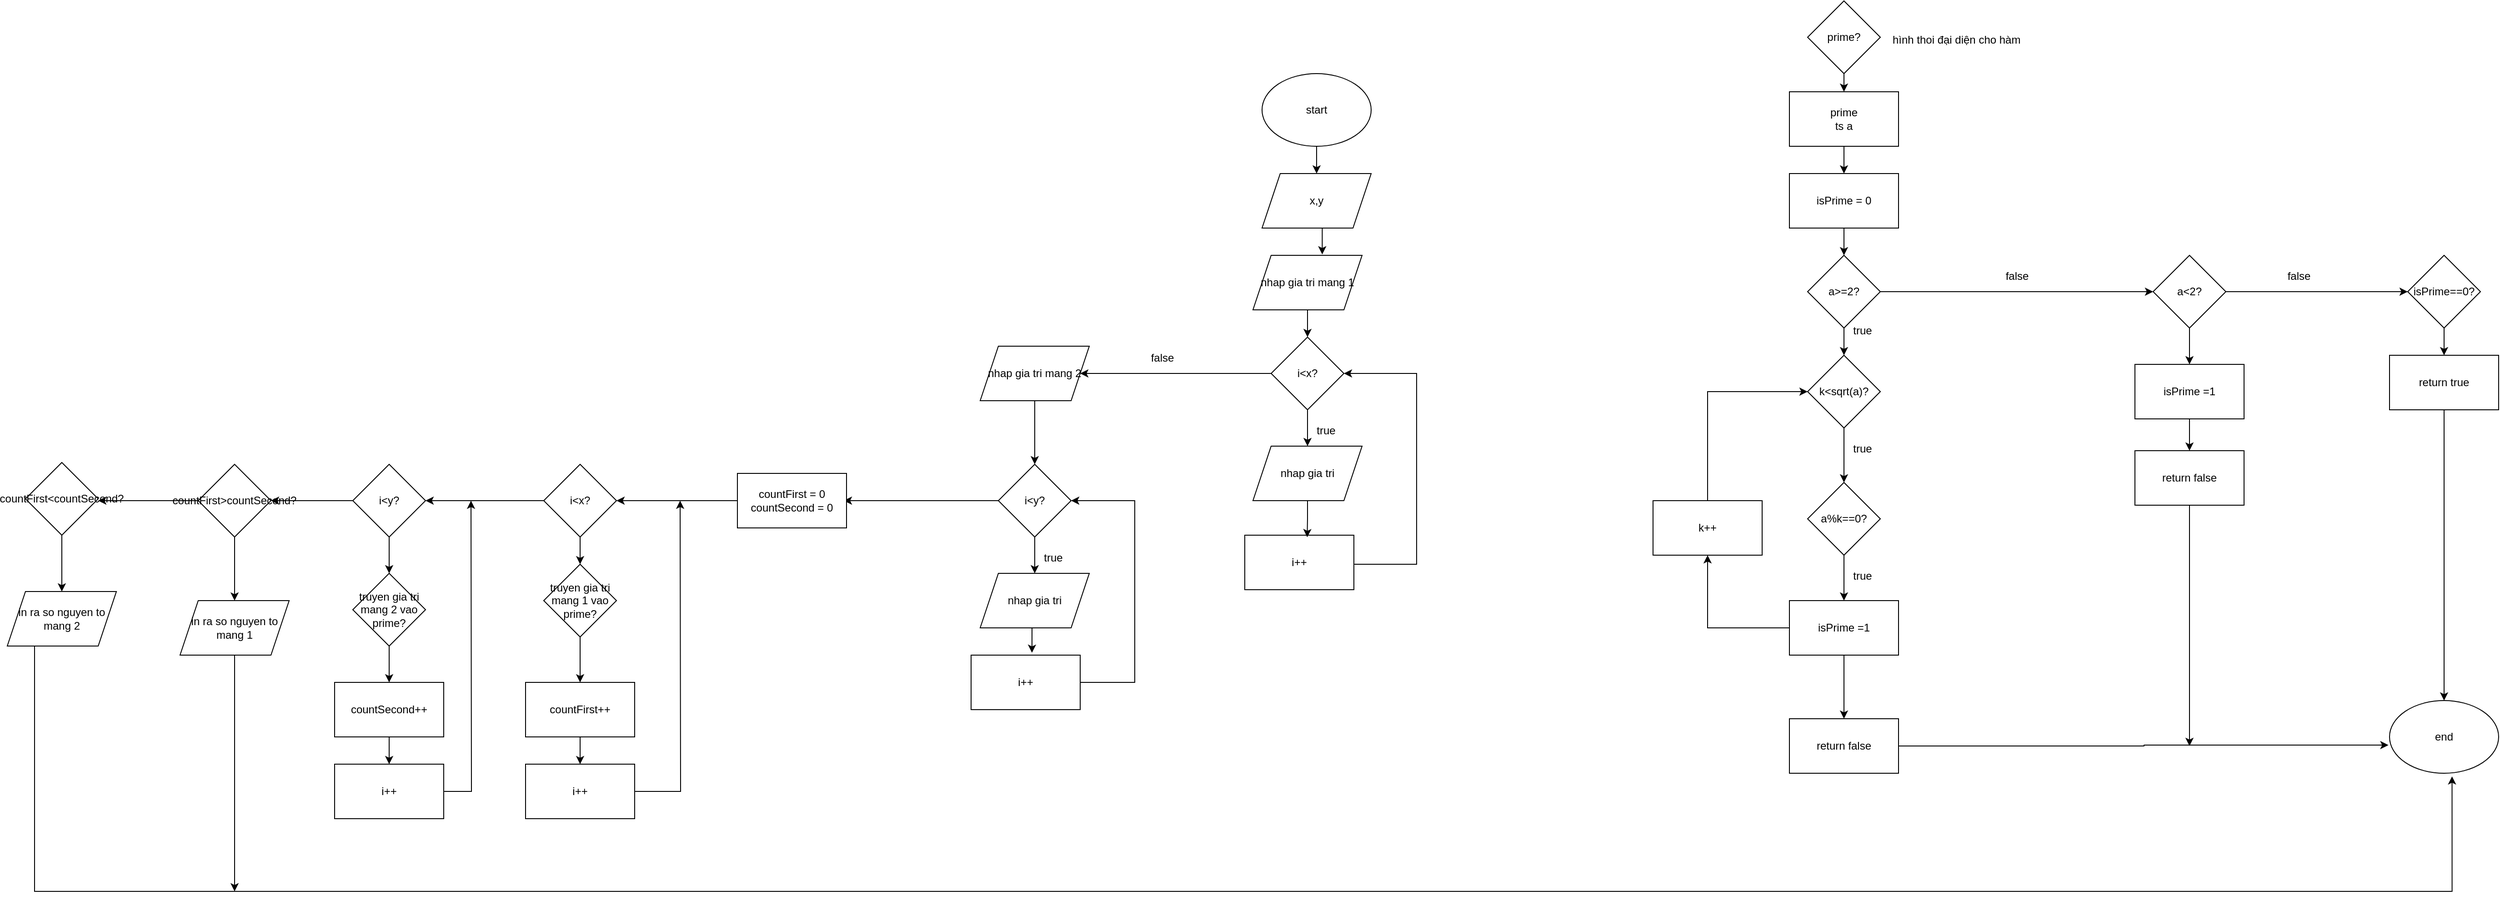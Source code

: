 <mxfile version="22.1.2" type="device">
  <diagram id="C5RBs43oDa-KdzZeNtuy" name="Page-1">
    <mxGraphModel dx="3134" dy="866" grid="1" gridSize="10" guides="1" tooltips="1" connect="1" arrows="1" fold="1" page="1" pageScale="1" pageWidth="827" pageHeight="1169" math="0" shadow="0">
      <root>
        <mxCell id="WIyWlLk6GJQsqaUBKTNV-0" />
        <mxCell id="WIyWlLk6GJQsqaUBKTNV-1" parent="WIyWlLk6GJQsqaUBKTNV-0" />
        <mxCell id="8N5tvEQARO3gTfkGVZ43-4" style="edgeStyle=orthogonalEdgeStyle;rounded=0;orthogonalLoop=1;jettySize=auto;html=1;exitX=0.5;exitY=1;exitDx=0;exitDy=0;entryX=0.5;entryY=0;entryDx=0;entryDy=0;" parent="WIyWlLk6GJQsqaUBKTNV-1" source="8N5tvEQARO3gTfkGVZ43-1" target="8N5tvEQARO3gTfkGVZ43-3" edge="1">
          <mxGeometry relative="1" as="geometry" />
        </mxCell>
        <mxCell id="8N5tvEQARO3gTfkGVZ43-1" value="prime&lt;br&gt;ts a" style="rounded=0;whiteSpace=wrap;html=1;" parent="WIyWlLk6GJQsqaUBKTNV-1" vertex="1">
          <mxGeometry x="330" y="160" width="120" height="60" as="geometry" />
        </mxCell>
        <mxCell id="8N5tvEQARO3gTfkGVZ43-6" style="edgeStyle=orthogonalEdgeStyle;rounded=0;orthogonalLoop=1;jettySize=auto;html=1;exitX=0.5;exitY=1;exitDx=0;exitDy=0;entryX=0.5;entryY=0;entryDx=0;entryDy=0;" parent="WIyWlLk6GJQsqaUBKTNV-1" source="8N5tvEQARO3gTfkGVZ43-3" target="8N5tvEQARO3gTfkGVZ43-5" edge="1">
          <mxGeometry relative="1" as="geometry" />
        </mxCell>
        <mxCell id="8N5tvEQARO3gTfkGVZ43-3" value="isPrime = 0" style="rounded=0;whiteSpace=wrap;html=1;" parent="WIyWlLk6GJQsqaUBKTNV-1" vertex="1">
          <mxGeometry x="330" y="250" width="120" height="60" as="geometry" />
        </mxCell>
        <mxCell id="8N5tvEQARO3gTfkGVZ43-10" style="edgeStyle=orthogonalEdgeStyle;rounded=0;orthogonalLoop=1;jettySize=auto;html=1;exitX=0.5;exitY=1;exitDx=0;exitDy=0;" parent="WIyWlLk6GJQsqaUBKTNV-1" source="8N5tvEQARO3gTfkGVZ43-5" target="8N5tvEQARO3gTfkGVZ43-9" edge="1">
          <mxGeometry relative="1" as="geometry" />
        </mxCell>
        <mxCell id="8N5tvEQARO3gTfkGVZ43-25" style="edgeStyle=orthogonalEdgeStyle;rounded=0;orthogonalLoop=1;jettySize=auto;html=1;exitX=1;exitY=0.5;exitDx=0;exitDy=0;" parent="WIyWlLk6GJQsqaUBKTNV-1" source="8N5tvEQARO3gTfkGVZ43-5" edge="1">
          <mxGeometry relative="1" as="geometry">
            <mxPoint x="730" y="380" as="targetPoint" />
          </mxGeometry>
        </mxCell>
        <mxCell id="8N5tvEQARO3gTfkGVZ43-5" value="a&amp;gt;=2?" style="rhombus;whiteSpace=wrap;html=1;" parent="WIyWlLk6GJQsqaUBKTNV-1" vertex="1">
          <mxGeometry x="350" y="340" width="80" height="80" as="geometry" />
        </mxCell>
        <mxCell id="8N5tvEQARO3gTfkGVZ43-11" style="edgeStyle=orthogonalEdgeStyle;rounded=0;orthogonalLoop=1;jettySize=auto;html=1;exitX=0.5;exitY=1;exitDx=0;exitDy=0;" parent="WIyWlLk6GJQsqaUBKTNV-1" source="8N5tvEQARO3gTfkGVZ43-9" edge="1">
          <mxGeometry relative="1" as="geometry">
            <mxPoint x="390" y="590" as="targetPoint" />
          </mxGeometry>
        </mxCell>
        <mxCell id="8N5tvEQARO3gTfkGVZ43-9" value="k&amp;lt;sqrt(a)?" style="rhombus;whiteSpace=wrap;html=1;" parent="WIyWlLk6GJQsqaUBKTNV-1" vertex="1">
          <mxGeometry x="350" y="450" width="80" height="80" as="geometry" />
        </mxCell>
        <mxCell id="8N5tvEQARO3gTfkGVZ43-14" style="edgeStyle=orthogonalEdgeStyle;rounded=0;orthogonalLoop=1;jettySize=auto;html=1;exitX=0.5;exitY=1;exitDx=0;exitDy=0;entryX=0.5;entryY=0;entryDx=0;entryDy=0;" parent="WIyWlLk6GJQsqaUBKTNV-1" source="8N5tvEQARO3gTfkGVZ43-12" target="8N5tvEQARO3gTfkGVZ43-13" edge="1">
          <mxGeometry relative="1" as="geometry" />
        </mxCell>
        <mxCell id="8N5tvEQARO3gTfkGVZ43-12" value="a%k==0?" style="rhombus;whiteSpace=wrap;html=1;" parent="WIyWlLk6GJQsqaUBKTNV-1" vertex="1">
          <mxGeometry x="350" y="590" width="80" height="80" as="geometry" />
        </mxCell>
        <mxCell id="8N5tvEQARO3gTfkGVZ43-15" style="edgeStyle=orthogonalEdgeStyle;rounded=0;orthogonalLoop=1;jettySize=auto;html=1;exitX=0.5;exitY=1;exitDx=0;exitDy=0;" parent="WIyWlLk6GJQsqaUBKTNV-1" source="8N5tvEQARO3gTfkGVZ43-13" edge="1">
          <mxGeometry relative="1" as="geometry">
            <mxPoint x="390" y="850" as="targetPoint" />
          </mxGeometry>
        </mxCell>
        <mxCell id="8N5tvEQARO3gTfkGVZ43-18" style="edgeStyle=orthogonalEdgeStyle;rounded=0;orthogonalLoop=1;jettySize=auto;html=1;exitX=1;exitY=0.5;exitDx=0;exitDy=0;entryX=0.5;entryY=1;entryDx=0;entryDy=0;" parent="WIyWlLk6GJQsqaUBKTNV-1" source="8N5tvEQARO3gTfkGVZ43-13" target="8N5tvEQARO3gTfkGVZ43-17" edge="1">
          <mxGeometry relative="1" as="geometry">
            <Array as="points">
              <mxPoint x="240" y="750" />
            </Array>
          </mxGeometry>
        </mxCell>
        <mxCell id="8N5tvEQARO3gTfkGVZ43-13" value="isPrime =1" style="rounded=0;whiteSpace=wrap;html=1;" parent="WIyWlLk6GJQsqaUBKTNV-1" vertex="1">
          <mxGeometry x="330" y="720" width="120" height="60" as="geometry" />
        </mxCell>
        <mxCell id="8N5tvEQARO3gTfkGVZ43-27" style="edgeStyle=orthogonalEdgeStyle;rounded=0;orthogonalLoop=1;jettySize=auto;html=1;exitX=0.5;exitY=0;exitDx=0;exitDy=0;entryX=0;entryY=0.5;entryDx=0;entryDy=0;" parent="WIyWlLk6GJQsqaUBKTNV-1" source="8N5tvEQARO3gTfkGVZ43-17" target="8N5tvEQARO3gTfkGVZ43-9" edge="1">
          <mxGeometry relative="1" as="geometry" />
        </mxCell>
        <mxCell id="8N5tvEQARO3gTfkGVZ43-17" value="k++" style="rounded=0;whiteSpace=wrap;html=1;" parent="WIyWlLk6GJQsqaUBKTNV-1" vertex="1">
          <mxGeometry x="180" y="610" width="120" height="60" as="geometry" />
        </mxCell>
        <mxCell id="8N5tvEQARO3gTfkGVZ43-38" style="edgeStyle=orthogonalEdgeStyle;rounded=0;orthogonalLoop=1;jettySize=auto;html=1;exitX=1;exitY=0.5;exitDx=0;exitDy=0;entryX=-0.01;entryY=0.613;entryDx=0;entryDy=0;entryPerimeter=0;" parent="WIyWlLk6GJQsqaUBKTNV-1" source="8N5tvEQARO3gTfkGVZ43-20" target="8N5tvEQARO3gTfkGVZ43-39" edge="1">
          <mxGeometry relative="1" as="geometry">
            <mxPoint x="920" y="880" as="targetPoint" />
          </mxGeometry>
        </mxCell>
        <mxCell id="8N5tvEQARO3gTfkGVZ43-20" value="return false" style="rounded=0;whiteSpace=wrap;html=1;" parent="WIyWlLk6GJQsqaUBKTNV-1" vertex="1">
          <mxGeometry x="330" y="850" width="120" height="60" as="geometry" />
        </mxCell>
        <mxCell id="8N5tvEQARO3gTfkGVZ43-21" value="true" style="text;html=1;align=center;verticalAlign=middle;resizable=0;points=[];autosize=1;strokeColor=none;fillColor=none;" parent="WIyWlLk6GJQsqaUBKTNV-1" vertex="1">
          <mxGeometry x="390" y="538" width="40" height="30" as="geometry" />
        </mxCell>
        <mxCell id="8N5tvEQARO3gTfkGVZ43-22" value="true" style="text;html=1;align=center;verticalAlign=middle;resizable=0;points=[];autosize=1;strokeColor=none;fillColor=none;" parent="WIyWlLk6GJQsqaUBKTNV-1" vertex="1">
          <mxGeometry x="390" y="678" width="40" height="30" as="geometry" />
        </mxCell>
        <mxCell id="8N5tvEQARO3gTfkGVZ43-23" value="true" style="text;html=1;align=center;verticalAlign=middle;resizable=0;points=[];autosize=1;strokeColor=none;fillColor=none;" parent="WIyWlLk6GJQsqaUBKTNV-1" vertex="1">
          <mxGeometry x="390" y="408" width="40" height="30" as="geometry" />
        </mxCell>
        <mxCell id="8N5tvEQARO3gTfkGVZ43-31" style="edgeStyle=orthogonalEdgeStyle;rounded=0;orthogonalLoop=1;jettySize=auto;html=1;exitX=0.5;exitY=1;exitDx=0;exitDy=0;entryX=0.5;entryY=0;entryDx=0;entryDy=0;" parent="WIyWlLk6GJQsqaUBKTNV-1" source="8N5tvEQARO3gTfkGVZ43-28" target="8N5tvEQARO3gTfkGVZ43-30" edge="1">
          <mxGeometry relative="1" as="geometry" />
        </mxCell>
        <mxCell id="8N5tvEQARO3gTfkGVZ43-34" style="edgeStyle=orthogonalEdgeStyle;rounded=0;orthogonalLoop=1;jettySize=auto;html=1;exitX=1;exitY=0.5;exitDx=0;exitDy=0;" parent="WIyWlLk6GJQsqaUBKTNV-1" source="8N5tvEQARO3gTfkGVZ43-28" edge="1">
          <mxGeometry relative="1" as="geometry">
            <mxPoint x="1010" y="380" as="targetPoint" />
          </mxGeometry>
        </mxCell>
        <mxCell id="8N5tvEQARO3gTfkGVZ43-28" value="a&amp;lt;2?" style="rhombus;whiteSpace=wrap;html=1;" parent="WIyWlLk6GJQsqaUBKTNV-1" vertex="1">
          <mxGeometry x="730" y="340" width="80" height="80" as="geometry" />
        </mxCell>
        <mxCell id="8N5tvEQARO3gTfkGVZ43-33" style="edgeStyle=orthogonalEdgeStyle;rounded=0;orthogonalLoop=1;jettySize=auto;html=1;exitX=0.5;exitY=1;exitDx=0;exitDy=0;entryX=0.5;entryY=0;entryDx=0;entryDy=0;" parent="WIyWlLk6GJQsqaUBKTNV-1" source="8N5tvEQARO3gTfkGVZ43-30" target="8N5tvEQARO3gTfkGVZ43-32" edge="1">
          <mxGeometry relative="1" as="geometry" />
        </mxCell>
        <mxCell id="8N5tvEQARO3gTfkGVZ43-30" value="isPrime =1" style="rounded=0;whiteSpace=wrap;html=1;" parent="WIyWlLk6GJQsqaUBKTNV-1" vertex="1">
          <mxGeometry x="710" y="460" width="120" height="60" as="geometry" />
        </mxCell>
        <mxCell id="8N5tvEQARO3gTfkGVZ43-40" style="edgeStyle=orthogonalEdgeStyle;rounded=0;orthogonalLoop=1;jettySize=auto;html=1;exitX=0.5;exitY=1;exitDx=0;exitDy=0;" parent="WIyWlLk6GJQsqaUBKTNV-1" source="8N5tvEQARO3gTfkGVZ43-32" edge="1">
          <mxGeometry relative="1" as="geometry">
            <mxPoint x="770" y="880" as="targetPoint" />
          </mxGeometry>
        </mxCell>
        <mxCell id="8N5tvEQARO3gTfkGVZ43-32" value="return false" style="rounded=0;whiteSpace=wrap;html=1;" parent="WIyWlLk6GJQsqaUBKTNV-1" vertex="1">
          <mxGeometry x="710" y="555" width="120" height="60" as="geometry" />
        </mxCell>
        <mxCell id="8N5tvEQARO3gTfkGVZ43-37" style="edgeStyle=orthogonalEdgeStyle;rounded=0;orthogonalLoop=1;jettySize=auto;html=1;exitX=0.5;exitY=1;exitDx=0;exitDy=0;entryX=0.5;entryY=0;entryDx=0;entryDy=0;" parent="WIyWlLk6GJQsqaUBKTNV-1" source="8N5tvEQARO3gTfkGVZ43-35" target="8N5tvEQARO3gTfkGVZ43-36" edge="1">
          <mxGeometry relative="1" as="geometry" />
        </mxCell>
        <mxCell id="8N5tvEQARO3gTfkGVZ43-35" value="isPrime==0?" style="rhombus;whiteSpace=wrap;html=1;" parent="WIyWlLk6GJQsqaUBKTNV-1" vertex="1">
          <mxGeometry x="1010" y="340" width="80" height="80" as="geometry" />
        </mxCell>
        <mxCell id="8N5tvEQARO3gTfkGVZ43-42" style="edgeStyle=orthogonalEdgeStyle;rounded=0;orthogonalLoop=1;jettySize=auto;html=1;exitX=0.5;exitY=1;exitDx=0;exitDy=0;entryX=0.5;entryY=0;entryDx=0;entryDy=0;" parent="WIyWlLk6GJQsqaUBKTNV-1" source="8N5tvEQARO3gTfkGVZ43-36" target="8N5tvEQARO3gTfkGVZ43-39" edge="1">
          <mxGeometry relative="1" as="geometry" />
        </mxCell>
        <mxCell id="8N5tvEQARO3gTfkGVZ43-36" value="return true" style="rounded=0;whiteSpace=wrap;html=1;" parent="WIyWlLk6GJQsqaUBKTNV-1" vertex="1">
          <mxGeometry x="990" y="450" width="120" height="60" as="geometry" />
        </mxCell>
        <mxCell id="8N5tvEQARO3gTfkGVZ43-39" value="end" style="ellipse;whiteSpace=wrap;html=1;" parent="WIyWlLk6GJQsqaUBKTNV-1" vertex="1">
          <mxGeometry x="990" y="830" width="120" height="80" as="geometry" />
        </mxCell>
        <mxCell id="8N5tvEQARO3gTfkGVZ43-47" style="edgeStyle=orthogonalEdgeStyle;rounded=0;orthogonalLoop=1;jettySize=auto;html=1;exitX=0.5;exitY=1;exitDx=0;exitDy=0;entryX=0.5;entryY=0;entryDx=0;entryDy=0;" parent="WIyWlLk6GJQsqaUBKTNV-1" target="8N5tvEQARO3gTfkGVZ43-46" edge="1">
          <mxGeometry relative="1" as="geometry">
            <mxPoint x="-190.0" y="220" as="sourcePoint" />
          </mxGeometry>
        </mxCell>
        <mxCell id="8N5tvEQARO3gTfkGVZ43-46" value="x,y" style="shape=parallelogram;perimeter=parallelogramPerimeter;whiteSpace=wrap;html=1;fixedSize=1;" parent="WIyWlLk6GJQsqaUBKTNV-1" vertex="1">
          <mxGeometry x="-250" y="250" width="120" height="60" as="geometry" />
        </mxCell>
        <mxCell id="8N5tvEQARO3gTfkGVZ43-51" style="edgeStyle=orthogonalEdgeStyle;rounded=0;orthogonalLoop=1;jettySize=auto;html=1;exitX=0.5;exitY=1;exitDx=0;exitDy=0;entryX=0.5;entryY=0;entryDx=0;entryDy=0;" parent="WIyWlLk6GJQsqaUBKTNV-1" source="8N5tvEQARO3gTfkGVZ43-48" target="8N5tvEQARO3gTfkGVZ43-50" edge="1">
          <mxGeometry relative="1" as="geometry" />
        </mxCell>
        <mxCell id="8N5tvEQARO3gTfkGVZ43-48" value="nhap gia tri mang 1" style="shape=parallelogram;perimeter=parallelogramPerimeter;whiteSpace=wrap;html=1;fixedSize=1;" parent="WIyWlLk6GJQsqaUBKTNV-1" vertex="1">
          <mxGeometry x="-260" y="340" width="120" height="60" as="geometry" />
        </mxCell>
        <mxCell id="8N5tvEQARO3gTfkGVZ43-49" style="edgeStyle=orthogonalEdgeStyle;rounded=0;orthogonalLoop=1;jettySize=auto;html=1;exitX=0.5;exitY=1;exitDx=0;exitDy=0;entryX=0.635;entryY=-0.017;entryDx=0;entryDy=0;entryPerimeter=0;" parent="WIyWlLk6GJQsqaUBKTNV-1" source="8N5tvEQARO3gTfkGVZ43-46" target="8N5tvEQARO3gTfkGVZ43-48" edge="1">
          <mxGeometry relative="1" as="geometry" />
        </mxCell>
        <mxCell id="8N5tvEQARO3gTfkGVZ43-53" style="edgeStyle=orthogonalEdgeStyle;rounded=0;orthogonalLoop=1;jettySize=auto;html=1;exitX=0.5;exitY=1;exitDx=0;exitDy=0;entryX=0.5;entryY=0;entryDx=0;entryDy=0;" parent="WIyWlLk6GJQsqaUBKTNV-1" source="8N5tvEQARO3gTfkGVZ43-50" target="8N5tvEQARO3gTfkGVZ43-52" edge="1">
          <mxGeometry relative="1" as="geometry" />
        </mxCell>
        <mxCell id="8N5tvEQARO3gTfkGVZ43-58" style="edgeStyle=orthogonalEdgeStyle;rounded=0;orthogonalLoop=1;jettySize=auto;html=1;exitX=0;exitY=0.5;exitDx=0;exitDy=0;" parent="WIyWlLk6GJQsqaUBKTNV-1" source="8N5tvEQARO3gTfkGVZ43-50" edge="1">
          <mxGeometry relative="1" as="geometry">
            <mxPoint x="-450" y="470" as="targetPoint" />
          </mxGeometry>
        </mxCell>
        <mxCell id="8N5tvEQARO3gTfkGVZ43-50" value="i&amp;lt;x?" style="rhombus;whiteSpace=wrap;html=1;" parent="WIyWlLk6GJQsqaUBKTNV-1" vertex="1">
          <mxGeometry x="-240" y="430" width="80" height="80" as="geometry" />
        </mxCell>
        <mxCell id="8N5tvEQARO3gTfkGVZ43-52" value="nhap gia tri" style="shape=parallelogram;perimeter=parallelogramPerimeter;whiteSpace=wrap;html=1;fixedSize=1;" parent="WIyWlLk6GJQsqaUBKTNV-1" vertex="1">
          <mxGeometry x="-260" y="550" width="120" height="60" as="geometry" />
        </mxCell>
        <mxCell id="8N5tvEQARO3gTfkGVZ43-56" style="edgeStyle=orthogonalEdgeStyle;rounded=0;orthogonalLoop=1;jettySize=auto;html=1;exitX=1;exitY=0.5;exitDx=0;exitDy=0;entryX=1;entryY=0.5;entryDx=0;entryDy=0;" parent="WIyWlLk6GJQsqaUBKTNV-1" source="8N5tvEQARO3gTfkGVZ43-54" target="8N5tvEQARO3gTfkGVZ43-50" edge="1">
          <mxGeometry relative="1" as="geometry">
            <mxPoint x="-80" y="678" as="targetPoint" />
            <Array as="points">
              <mxPoint x="-149" y="680" />
              <mxPoint x="-80" y="680" />
              <mxPoint x="-80" y="470" />
            </Array>
          </mxGeometry>
        </mxCell>
        <mxCell id="8N5tvEQARO3gTfkGVZ43-54" value="i++" style="rounded=0;whiteSpace=wrap;html=1;" parent="WIyWlLk6GJQsqaUBKTNV-1" vertex="1">
          <mxGeometry x="-269" y="648" width="120" height="60" as="geometry" />
        </mxCell>
        <mxCell id="8N5tvEQARO3gTfkGVZ43-55" style="edgeStyle=orthogonalEdgeStyle;rounded=0;orthogonalLoop=1;jettySize=auto;html=1;exitX=0.5;exitY=1;exitDx=0;exitDy=0;entryX=0.572;entryY=0.037;entryDx=0;entryDy=0;entryPerimeter=0;" parent="WIyWlLk6GJQsqaUBKTNV-1" source="8N5tvEQARO3gTfkGVZ43-52" target="8N5tvEQARO3gTfkGVZ43-54" edge="1">
          <mxGeometry relative="1" as="geometry" />
        </mxCell>
        <mxCell id="8N5tvEQARO3gTfkGVZ43-57" value="true" style="text;html=1;align=center;verticalAlign=middle;resizable=0;points=[];autosize=1;strokeColor=none;fillColor=none;" parent="WIyWlLk6GJQsqaUBKTNV-1" vertex="1">
          <mxGeometry x="-200" y="518" width="40" height="30" as="geometry" />
        </mxCell>
        <mxCell id="8N5tvEQARO3gTfkGVZ43-60" style="edgeStyle=orthogonalEdgeStyle;rounded=0;orthogonalLoop=1;jettySize=auto;html=1;exitX=0.5;exitY=1;exitDx=0;exitDy=0;" parent="WIyWlLk6GJQsqaUBKTNV-1" source="8N5tvEQARO3gTfkGVZ43-59" edge="1">
          <mxGeometry relative="1" as="geometry">
            <mxPoint x="-500" y="570" as="targetPoint" />
          </mxGeometry>
        </mxCell>
        <mxCell id="8N5tvEQARO3gTfkGVZ43-59" value="nhap gia tri mang 2" style="shape=parallelogram;perimeter=parallelogramPerimeter;whiteSpace=wrap;html=1;fixedSize=1;" parent="WIyWlLk6GJQsqaUBKTNV-1" vertex="1">
          <mxGeometry x="-560" y="440" width="120" height="60" as="geometry" />
        </mxCell>
        <mxCell id="8N5tvEQARO3gTfkGVZ43-63" style="edgeStyle=orthogonalEdgeStyle;rounded=0;orthogonalLoop=1;jettySize=auto;html=1;exitX=0.5;exitY=1;exitDx=0;exitDy=0;entryX=0.5;entryY=0;entryDx=0;entryDy=0;" parent="WIyWlLk6GJQsqaUBKTNV-1" source="8N5tvEQARO3gTfkGVZ43-61" target="8N5tvEQARO3gTfkGVZ43-62" edge="1">
          <mxGeometry relative="1" as="geometry" />
        </mxCell>
        <mxCell id="8N5tvEQARO3gTfkGVZ43-69" style="edgeStyle=orthogonalEdgeStyle;rounded=0;orthogonalLoop=1;jettySize=auto;html=1;exitX=0;exitY=0.5;exitDx=0;exitDy=0;" parent="WIyWlLk6GJQsqaUBKTNV-1" source="8N5tvEQARO3gTfkGVZ43-61" edge="1">
          <mxGeometry relative="1" as="geometry">
            <mxPoint x="-710" y="610" as="targetPoint" />
          </mxGeometry>
        </mxCell>
        <mxCell id="8N5tvEQARO3gTfkGVZ43-61" value="i&amp;lt;y?" style="rhombus;whiteSpace=wrap;html=1;" parent="WIyWlLk6GJQsqaUBKTNV-1" vertex="1">
          <mxGeometry x="-540" y="570" width="80" height="80" as="geometry" />
        </mxCell>
        <mxCell id="8N5tvEQARO3gTfkGVZ43-62" value="nhap gia tri" style="shape=parallelogram;perimeter=parallelogramPerimeter;whiteSpace=wrap;html=1;fixedSize=1;" parent="WIyWlLk6GJQsqaUBKTNV-1" vertex="1">
          <mxGeometry x="-560" y="690" width="120" height="60" as="geometry" />
        </mxCell>
        <mxCell id="8N5tvEQARO3gTfkGVZ43-66" style="edgeStyle=orthogonalEdgeStyle;rounded=0;orthogonalLoop=1;jettySize=auto;html=1;exitX=1;exitY=0.5;exitDx=0;exitDy=0;entryX=1;entryY=0.5;entryDx=0;entryDy=0;" parent="WIyWlLk6GJQsqaUBKTNV-1" source="8N5tvEQARO3gTfkGVZ43-64" target="8N5tvEQARO3gTfkGVZ43-61" edge="1">
          <mxGeometry relative="1" as="geometry">
            <mxPoint x="-390" y="810" as="targetPoint" />
            <Array as="points">
              <mxPoint x="-390" y="810" />
              <mxPoint x="-390" y="610" />
            </Array>
          </mxGeometry>
        </mxCell>
        <mxCell id="8N5tvEQARO3gTfkGVZ43-64" value="i++" style="rounded=0;whiteSpace=wrap;html=1;" parent="WIyWlLk6GJQsqaUBKTNV-1" vertex="1">
          <mxGeometry x="-570" y="780" width="120" height="60" as="geometry" />
        </mxCell>
        <mxCell id="8N5tvEQARO3gTfkGVZ43-65" style="edgeStyle=orthogonalEdgeStyle;rounded=0;orthogonalLoop=1;jettySize=auto;html=1;exitX=0.5;exitY=1;exitDx=0;exitDy=0;entryX=0.558;entryY=-0.043;entryDx=0;entryDy=0;entryPerimeter=0;" parent="WIyWlLk6GJQsqaUBKTNV-1" source="8N5tvEQARO3gTfkGVZ43-62" target="8N5tvEQARO3gTfkGVZ43-64" edge="1">
          <mxGeometry relative="1" as="geometry" />
        </mxCell>
        <mxCell id="8N5tvEQARO3gTfkGVZ43-67" value="false" style="text;html=1;align=center;verticalAlign=middle;resizable=0;points=[];autosize=1;strokeColor=none;fillColor=none;" parent="WIyWlLk6GJQsqaUBKTNV-1" vertex="1">
          <mxGeometry x="-385" y="438" width="50" height="30" as="geometry" />
        </mxCell>
        <mxCell id="8N5tvEQARO3gTfkGVZ43-68" value="true" style="text;html=1;align=center;verticalAlign=middle;resizable=0;points=[];autosize=1;strokeColor=none;fillColor=none;" parent="WIyWlLk6GJQsqaUBKTNV-1" vertex="1">
          <mxGeometry x="-500" y="658" width="40" height="30" as="geometry" />
        </mxCell>
        <mxCell id="8N5tvEQARO3gTfkGVZ43-70" value="false" style="text;html=1;align=center;verticalAlign=middle;resizable=0;points=[];autosize=1;strokeColor=none;fillColor=none;" parent="WIyWlLk6GJQsqaUBKTNV-1" vertex="1">
          <mxGeometry x="555" y="348" width="50" height="30" as="geometry" />
        </mxCell>
        <mxCell id="8N5tvEQARO3gTfkGVZ43-71" value="false" style="text;html=1;align=center;verticalAlign=middle;resizable=0;points=[];autosize=1;strokeColor=none;fillColor=none;" parent="WIyWlLk6GJQsqaUBKTNV-1" vertex="1">
          <mxGeometry x="865" y="348" width="50" height="30" as="geometry" />
        </mxCell>
        <mxCell id="8N5tvEQARO3gTfkGVZ43-73" style="edgeStyle=orthogonalEdgeStyle;rounded=0;orthogonalLoop=1;jettySize=auto;html=1;exitX=0;exitY=0.5;exitDx=0;exitDy=0;" parent="WIyWlLk6GJQsqaUBKTNV-1" source="8N5tvEQARO3gTfkGVZ43-72" edge="1">
          <mxGeometry relative="1" as="geometry">
            <mxPoint x="-960" y="610" as="targetPoint" />
          </mxGeometry>
        </mxCell>
        <mxCell id="8N5tvEQARO3gTfkGVZ43-72" value="countFirst = 0&lt;br&gt;countSecond = 0" style="rounded=0;whiteSpace=wrap;html=1;" parent="WIyWlLk6GJQsqaUBKTNV-1" vertex="1">
          <mxGeometry x="-827" y="580" width="120" height="60" as="geometry" />
        </mxCell>
        <mxCell id="8N5tvEQARO3gTfkGVZ43-76" style="edgeStyle=orthogonalEdgeStyle;rounded=0;orthogonalLoop=1;jettySize=auto;html=1;exitX=0.5;exitY=1;exitDx=0;exitDy=0;" parent="WIyWlLk6GJQsqaUBKTNV-1" source="8N5tvEQARO3gTfkGVZ43-74" target="8N5tvEQARO3gTfkGVZ43-75" edge="1">
          <mxGeometry relative="1" as="geometry" />
        </mxCell>
        <mxCell id="8N5tvEQARO3gTfkGVZ43-82" style="edgeStyle=orthogonalEdgeStyle;rounded=0;orthogonalLoop=1;jettySize=auto;html=1;exitX=0;exitY=0.5;exitDx=0;exitDy=0;" parent="WIyWlLk6GJQsqaUBKTNV-1" source="8N5tvEQARO3gTfkGVZ43-74" edge="1">
          <mxGeometry relative="1" as="geometry">
            <mxPoint x="-1170" y="610" as="targetPoint" />
          </mxGeometry>
        </mxCell>
        <mxCell id="8N5tvEQARO3gTfkGVZ43-74" value="i&amp;lt;x?" style="rhombus;whiteSpace=wrap;html=1;" parent="WIyWlLk6GJQsqaUBKTNV-1" vertex="1">
          <mxGeometry x="-1040" y="570" width="80" height="80" as="geometry" />
        </mxCell>
        <mxCell id="8N5tvEQARO3gTfkGVZ43-78" style="edgeStyle=orthogonalEdgeStyle;rounded=0;orthogonalLoop=1;jettySize=auto;html=1;exitX=0.5;exitY=1;exitDx=0;exitDy=0;entryX=0.5;entryY=0;entryDx=0;entryDy=0;" parent="WIyWlLk6GJQsqaUBKTNV-1" source="8N5tvEQARO3gTfkGVZ43-75" target="8N5tvEQARO3gTfkGVZ43-77" edge="1">
          <mxGeometry relative="1" as="geometry" />
        </mxCell>
        <mxCell id="8N5tvEQARO3gTfkGVZ43-75" value="truyen gia tri mang 1 vao prime?" style="rhombus;whiteSpace=wrap;html=1;" parent="WIyWlLk6GJQsqaUBKTNV-1" vertex="1">
          <mxGeometry x="-1040" y="680" width="80" height="80" as="geometry" />
        </mxCell>
        <mxCell id="8N5tvEQARO3gTfkGVZ43-80" style="edgeStyle=orthogonalEdgeStyle;rounded=0;orthogonalLoop=1;jettySize=auto;html=1;exitX=0.5;exitY=1;exitDx=0;exitDy=0;entryX=0.5;entryY=0;entryDx=0;entryDy=0;" parent="WIyWlLk6GJQsqaUBKTNV-1" source="8N5tvEQARO3gTfkGVZ43-77" target="8N5tvEQARO3gTfkGVZ43-79" edge="1">
          <mxGeometry relative="1" as="geometry" />
        </mxCell>
        <mxCell id="8N5tvEQARO3gTfkGVZ43-77" value="countFirst++" style="rounded=0;whiteSpace=wrap;html=1;" parent="WIyWlLk6GJQsqaUBKTNV-1" vertex="1">
          <mxGeometry x="-1060" y="810" width="120" height="60" as="geometry" />
        </mxCell>
        <mxCell id="8N5tvEQARO3gTfkGVZ43-81" style="edgeStyle=orthogonalEdgeStyle;rounded=0;orthogonalLoop=1;jettySize=auto;html=1;exitX=1;exitY=0.5;exitDx=0;exitDy=0;" parent="WIyWlLk6GJQsqaUBKTNV-1" source="8N5tvEQARO3gTfkGVZ43-79" edge="1">
          <mxGeometry relative="1" as="geometry">
            <mxPoint x="-890" y="610" as="targetPoint" />
          </mxGeometry>
        </mxCell>
        <mxCell id="8N5tvEQARO3gTfkGVZ43-79" value="i++" style="rounded=0;whiteSpace=wrap;html=1;" parent="WIyWlLk6GJQsqaUBKTNV-1" vertex="1">
          <mxGeometry x="-1060" y="900" width="120" height="60" as="geometry" />
        </mxCell>
        <mxCell id="8N5tvEQARO3gTfkGVZ43-85" style="edgeStyle=orthogonalEdgeStyle;rounded=0;orthogonalLoop=1;jettySize=auto;html=1;exitX=0.5;exitY=1;exitDx=0;exitDy=0;entryX=0.5;entryY=0;entryDx=0;entryDy=0;" parent="WIyWlLk6GJQsqaUBKTNV-1" source="8N5tvEQARO3gTfkGVZ43-83" target="8N5tvEQARO3gTfkGVZ43-84" edge="1">
          <mxGeometry relative="1" as="geometry" />
        </mxCell>
        <mxCell id="8N5tvEQARO3gTfkGVZ43-91" style="edgeStyle=orthogonalEdgeStyle;rounded=0;orthogonalLoop=1;jettySize=auto;html=1;exitX=0;exitY=0.5;exitDx=0;exitDy=0;" parent="WIyWlLk6GJQsqaUBKTNV-1" source="8N5tvEQARO3gTfkGVZ43-83" edge="1">
          <mxGeometry relative="1" as="geometry">
            <mxPoint x="-1340" y="610" as="targetPoint" />
          </mxGeometry>
        </mxCell>
        <mxCell id="8N5tvEQARO3gTfkGVZ43-83" value="i&amp;lt;y?" style="rhombus;whiteSpace=wrap;html=1;" parent="WIyWlLk6GJQsqaUBKTNV-1" vertex="1">
          <mxGeometry x="-1250" y="570" width="80" height="80" as="geometry" />
        </mxCell>
        <mxCell id="8N5tvEQARO3gTfkGVZ43-87" style="edgeStyle=orthogonalEdgeStyle;rounded=0;orthogonalLoop=1;jettySize=auto;html=1;exitX=0.5;exitY=1;exitDx=0;exitDy=0;" parent="WIyWlLk6GJQsqaUBKTNV-1" source="8N5tvEQARO3gTfkGVZ43-84" target="8N5tvEQARO3gTfkGVZ43-86" edge="1">
          <mxGeometry relative="1" as="geometry" />
        </mxCell>
        <mxCell id="8N5tvEQARO3gTfkGVZ43-84" value="truyen gia tri mang 2 vao prime?" style="rhombus;whiteSpace=wrap;html=1;" parent="WIyWlLk6GJQsqaUBKTNV-1" vertex="1">
          <mxGeometry x="-1250" y="690" width="80" height="80" as="geometry" />
        </mxCell>
        <mxCell id="8N5tvEQARO3gTfkGVZ43-89" style="edgeStyle=orthogonalEdgeStyle;rounded=0;orthogonalLoop=1;jettySize=auto;html=1;exitX=0.5;exitY=1;exitDx=0;exitDy=0;entryX=0.5;entryY=0;entryDx=0;entryDy=0;" parent="WIyWlLk6GJQsqaUBKTNV-1" source="8N5tvEQARO3gTfkGVZ43-86" target="8N5tvEQARO3gTfkGVZ43-88" edge="1">
          <mxGeometry relative="1" as="geometry" />
        </mxCell>
        <mxCell id="8N5tvEQARO3gTfkGVZ43-86" value="countSecond++" style="rounded=0;whiteSpace=wrap;html=1;" parent="WIyWlLk6GJQsqaUBKTNV-1" vertex="1">
          <mxGeometry x="-1270" y="810" width="120" height="60" as="geometry" />
        </mxCell>
        <mxCell id="8N5tvEQARO3gTfkGVZ43-90" style="edgeStyle=orthogonalEdgeStyle;rounded=0;orthogonalLoop=1;jettySize=auto;html=1;exitX=1;exitY=0.5;exitDx=0;exitDy=0;" parent="WIyWlLk6GJQsqaUBKTNV-1" source="8N5tvEQARO3gTfkGVZ43-88" edge="1">
          <mxGeometry relative="1" as="geometry">
            <mxPoint x="-1120" y="610" as="targetPoint" />
          </mxGeometry>
        </mxCell>
        <mxCell id="8N5tvEQARO3gTfkGVZ43-88" value="i++" style="rounded=0;whiteSpace=wrap;html=1;" parent="WIyWlLk6GJQsqaUBKTNV-1" vertex="1">
          <mxGeometry x="-1270" y="900" width="120" height="60" as="geometry" />
        </mxCell>
        <mxCell id="8N5tvEQARO3gTfkGVZ43-94" style="edgeStyle=orthogonalEdgeStyle;rounded=0;orthogonalLoop=1;jettySize=auto;html=1;exitX=0;exitY=0.5;exitDx=0;exitDy=0;entryX=1;entryY=0.5;entryDx=0;entryDy=0;" parent="WIyWlLk6GJQsqaUBKTNV-1" source="8N5tvEQARO3gTfkGVZ43-92" edge="1">
          <mxGeometry relative="1" as="geometry">
            <mxPoint x="-1530" y="610" as="targetPoint" />
          </mxGeometry>
        </mxCell>
        <mxCell id="8N5tvEQARO3gTfkGVZ43-95" style="edgeStyle=orthogonalEdgeStyle;rounded=0;orthogonalLoop=1;jettySize=auto;html=1;exitX=0.5;exitY=1;exitDx=0;exitDy=0;" parent="WIyWlLk6GJQsqaUBKTNV-1" source="8N5tvEQARO3gTfkGVZ43-92" edge="1">
          <mxGeometry relative="1" as="geometry">
            <mxPoint x="-1380" y="720" as="targetPoint" />
          </mxGeometry>
        </mxCell>
        <mxCell id="8N5tvEQARO3gTfkGVZ43-92" value="countFirst&amp;gt;countSecond?" style="rhombus;whiteSpace=wrap;html=1;" parent="WIyWlLk6GJQsqaUBKTNV-1" vertex="1">
          <mxGeometry x="-1420" y="570" width="80" height="80" as="geometry" />
        </mxCell>
        <mxCell id="8N5tvEQARO3gTfkGVZ43-101" style="edgeStyle=orthogonalEdgeStyle;rounded=0;orthogonalLoop=1;jettySize=auto;html=1;exitX=0.5;exitY=1;exitDx=0;exitDy=0;" parent="WIyWlLk6GJQsqaUBKTNV-1" source="8N5tvEQARO3gTfkGVZ43-96" edge="1">
          <mxGeometry relative="1" as="geometry">
            <mxPoint x="-1380" y="1040" as="targetPoint" />
          </mxGeometry>
        </mxCell>
        <mxCell id="8N5tvEQARO3gTfkGVZ43-96" value="in ra so nguyen to mang 1" style="shape=parallelogram;perimeter=parallelogramPerimeter;whiteSpace=wrap;html=1;fixedSize=1;" parent="WIyWlLk6GJQsqaUBKTNV-1" vertex="1">
          <mxGeometry x="-1440" y="720" width="120" height="60" as="geometry" />
        </mxCell>
        <mxCell id="8N5tvEQARO3gTfkGVZ43-99" style="edgeStyle=orthogonalEdgeStyle;rounded=0;orthogonalLoop=1;jettySize=auto;html=1;exitX=0.5;exitY=1;exitDx=0;exitDy=0;entryX=0.5;entryY=0;entryDx=0;entryDy=0;" parent="WIyWlLk6GJQsqaUBKTNV-1" source="8N5tvEQARO3gTfkGVZ43-97" target="8N5tvEQARO3gTfkGVZ43-98" edge="1">
          <mxGeometry relative="1" as="geometry" />
        </mxCell>
        <mxCell id="8N5tvEQARO3gTfkGVZ43-97" value="countFirst&amp;lt;countSecond?" style="rhombus;whiteSpace=wrap;html=1;" parent="WIyWlLk6GJQsqaUBKTNV-1" vertex="1">
          <mxGeometry x="-1610" y="568" width="80" height="80" as="geometry" />
        </mxCell>
        <mxCell id="8N5tvEQARO3gTfkGVZ43-100" style="edgeStyle=orthogonalEdgeStyle;rounded=0;orthogonalLoop=1;jettySize=auto;html=1;exitX=0.25;exitY=1;exitDx=0;exitDy=0;entryX=0.573;entryY=1.043;entryDx=0;entryDy=0;entryPerimeter=0;" parent="WIyWlLk6GJQsqaUBKTNV-1" source="8N5tvEQARO3gTfkGVZ43-98" target="8N5tvEQARO3gTfkGVZ43-39" edge="1">
          <mxGeometry relative="1" as="geometry">
            <mxPoint x="-1600" y="1040" as="targetPoint" />
            <Array as="points">
              <mxPoint x="-1600" y="1040" />
              <mxPoint x="1059" y="1040" />
            </Array>
          </mxGeometry>
        </mxCell>
        <mxCell id="8N5tvEQARO3gTfkGVZ43-98" value="in ra so nguyen to mang 2" style="shape=parallelogram;perimeter=parallelogramPerimeter;whiteSpace=wrap;html=1;fixedSize=1;" parent="WIyWlLk6GJQsqaUBKTNV-1" vertex="1">
          <mxGeometry x="-1630" y="710" width="120" height="60" as="geometry" />
        </mxCell>
        <mxCell id="0kvBzUAMPS-uG1yxH8cI-0" value="start&lt;br&gt;" style="ellipse;whiteSpace=wrap;html=1;" vertex="1" parent="WIyWlLk6GJQsqaUBKTNV-1">
          <mxGeometry x="-250" y="140" width="120" height="80" as="geometry" />
        </mxCell>
        <mxCell id="0kvBzUAMPS-uG1yxH8cI-3" style="edgeStyle=orthogonalEdgeStyle;rounded=0;orthogonalLoop=1;jettySize=auto;html=1;exitX=0.5;exitY=1;exitDx=0;exitDy=0;entryX=0.5;entryY=0;entryDx=0;entryDy=0;" edge="1" parent="WIyWlLk6GJQsqaUBKTNV-1" source="0kvBzUAMPS-uG1yxH8cI-2" target="8N5tvEQARO3gTfkGVZ43-1">
          <mxGeometry relative="1" as="geometry" />
        </mxCell>
        <mxCell id="0kvBzUAMPS-uG1yxH8cI-2" value="prime?" style="rhombus;whiteSpace=wrap;html=1;" vertex="1" parent="WIyWlLk6GJQsqaUBKTNV-1">
          <mxGeometry x="350" y="60" width="80" height="80" as="geometry" />
        </mxCell>
        <mxCell id="0kvBzUAMPS-uG1yxH8cI-4" value="hình thoi đại diện cho hàm&amp;nbsp;" style="text;html=1;align=center;verticalAlign=middle;resizable=0;points=[];autosize=1;strokeColor=none;fillColor=none;" vertex="1" parent="WIyWlLk6GJQsqaUBKTNV-1">
          <mxGeometry x="430" y="88" width="170" height="30" as="geometry" />
        </mxCell>
      </root>
    </mxGraphModel>
  </diagram>
</mxfile>
